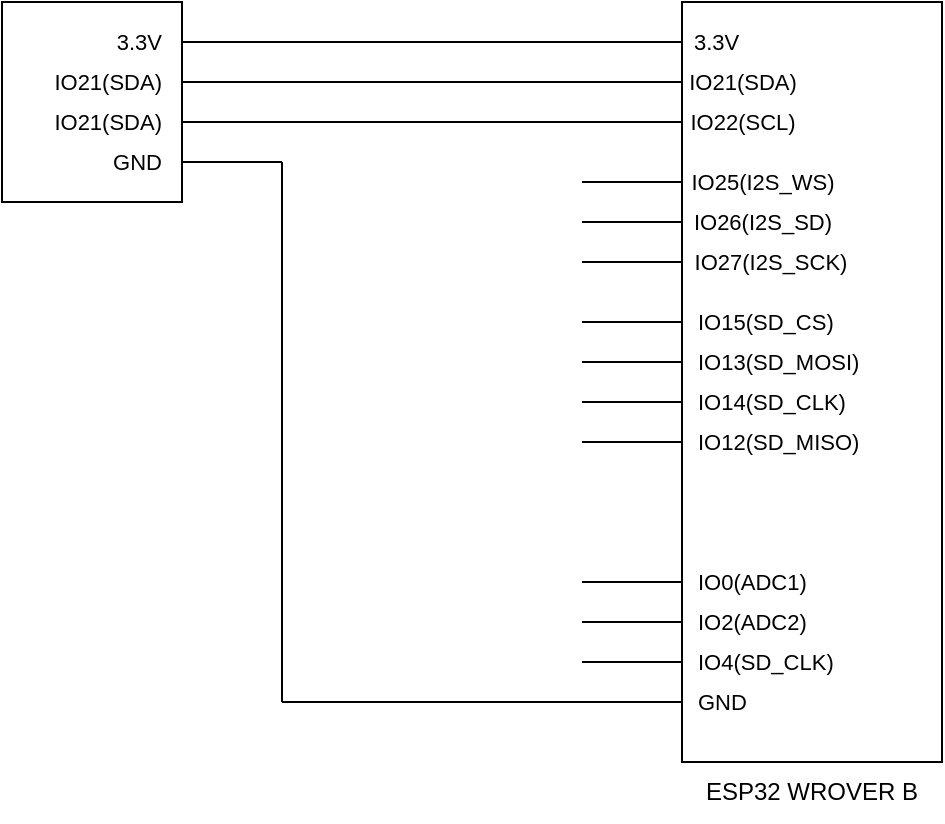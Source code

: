<mxfile version="26.0.16">
  <diagram name="Страница — 1" id="R1PNzt06GPcBgG97Ss6i">
    <mxGraphModel dx="875" dy="533" grid="1" gridSize="10" guides="1" tooltips="1" connect="1" arrows="1" fold="1" page="1" pageScale="1" pageWidth="827" pageHeight="1169" math="0" shadow="0">
      <root>
        <mxCell id="0" />
        <mxCell id="1" parent="0" />
        <mxCell id="N8a33hzFeptmH6NpnaTR-1" value="" style="rounded=0;whiteSpace=wrap;html=1;" vertex="1" parent="1">
          <mxGeometry x="520" y="110" width="130" height="380" as="geometry" />
        </mxCell>
        <mxCell id="N8a33hzFeptmH6NpnaTR-2" value="" style="endArrow=none;html=1;rounded=0;" edge="1" parent="1">
          <mxGeometry width="50" height="50" relative="1" as="geometry">
            <mxPoint x="470" y="150" as="sourcePoint" />
            <mxPoint x="520" y="150" as="targetPoint" />
          </mxGeometry>
        </mxCell>
        <mxCell id="N8a33hzFeptmH6NpnaTR-3" value="IO21(SDA)" style="edgeLabel;html=1;align=center;verticalAlign=middle;resizable=0;points=[];" vertex="1" connectable="0" parent="N8a33hzFeptmH6NpnaTR-2">
          <mxGeometry x="0.472" y="-4" relative="1" as="geometry">
            <mxPoint x="43" y="-4" as="offset" />
          </mxGeometry>
        </mxCell>
        <mxCell id="N8a33hzFeptmH6NpnaTR-4" value="" style="endArrow=none;html=1;rounded=0;" edge="1" parent="1">
          <mxGeometry width="50" height="50" relative="1" as="geometry">
            <mxPoint x="470" y="170" as="sourcePoint" />
            <mxPoint x="520" y="170" as="targetPoint" />
          </mxGeometry>
        </mxCell>
        <mxCell id="N8a33hzFeptmH6NpnaTR-5" value="IO22(SCL)" style="edgeLabel;html=1;align=center;verticalAlign=middle;resizable=0;points=[];" vertex="1" connectable="0" parent="N8a33hzFeptmH6NpnaTR-4">
          <mxGeometry x="0.472" y="-4" relative="1" as="geometry">
            <mxPoint x="43" y="-4" as="offset" />
          </mxGeometry>
        </mxCell>
        <mxCell id="N8a33hzFeptmH6NpnaTR-6" value="" style="endArrow=none;html=1;rounded=0;" edge="1" parent="1">
          <mxGeometry width="50" height="50" relative="1" as="geometry">
            <mxPoint x="470" y="200" as="sourcePoint" />
            <mxPoint x="520" y="200" as="targetPoint" />
          </mxGeometry>
        </mxCell>
        <mxCell id="N8a33hzFeptmH6NpnaTR-7" value="IO25(I2S_WS)" style="edgeLabel;html=1;align=center;verticalAlign=middle;resizable=0;points=[];" vertex="1" connectable="0" parent="N8a33hzFeptmH6NpnaTR-6">
          <mxGeometry x="0.472" y="-4" relative="1" as="geometry">
            <mxPoint x="53" y="-4" as="offset" />
          </mxGeometry>
        </mxCell>
        <mxCell id="N8a33hzFeptmH6NpnaTR-14" value="" style="endArrow=none;html=1;rounded=0;" edge="1" parent="1">
          <mxGeometry width="50" height="50" relative="1" as="geometry">
            <mxPoint x="470" y="220" as="sourcePoint" />
            <mxPoint x="520" y="220" as="targetPoint" />
          </mxGeometry>
        </mxCell>
        <mxCell id="N8a33hzFeptmH6NpnaTR-15" value="IO26(I2S_SD)" style="edgeLabel;html=1;align=center;verticalAlign=middle;resizable=0;points=[];" vertex="1" connectable="0" parent="N8a33hzFeptmH6NpnaTR-14">
          <mxGeometry x="0.472" y="-4" relative="1" as="geometry">
            <mxPoint x="53" y="-4" as="offset" />
          </mxGeometry>
        </mxCell>
        <mxCell id="N8a33hzFeptmH6NpnaTR-16" value="" style="endArrow=none;html=1;rounded=0;" edge="1" parent="1">
          <mxGeometry width="50" height="50" relative="1" as="geometry">
            <mxPoint x="470" y="240" as="sourcePoint" />
            <mxPoint x="520" y="240" as="targetPoint" />
          </mxGeometry>
        </mxCell>
        <mxCell id="N8a33hzFeptmH6NpnaTR-17" value="IO27(I2S_SCK)" style="edgeLabel;html=1;align=center;verticalAlign=middle;resizable=0;points=[];" vertex="1" connectable="0" parent="N8a33hzFeptmH6NpnaTR-16">
          <mxGeometry x="0.472" y="-4" relative="1" as="geometry">
            <mxPoint x="57" y="-4" as="offset" />
          </mxGeometry>
        </mxCell>
        <mxCell id="N8a33hzFeptmH6NpnaTR-25" value="" style="endArrow=none;html=1;rounded=0;" edge="1" parent="1">
          <mxGeometry width="50" height="50" relative="1" as="geometry">
            <mxPoint x="470" y="270" as="sourcePoint" />
            <mxPoint x="520" y="270" as="targetPoint" />
          </mxGeometry>
        </mxCell>
        <mxCell id="N8a33hzFeptmH6NpnaTR-26" value="IO15(SD_CS)" style="edgeLabel;html=1;align=left;verticalAlign=middle;resizable=0;points=[];" vertex="1" connectable="0" parent="N8a33hzFeptmH6NpnaTR-25">
          <mxGeometry x="0.472" y="-4" relative="1" as="geometry">
            <mxPoint x="19" y="-4" as="offset" />
          </mxGeometry>
        </mxCell>
        <mxCell id="N8a33hzFeptmH6NpnaTR-31" value="" style="endArrow=none;html=1;rounded=0;" edge="1" parent="1">
          <mxGeometry width="50" height="50" relative="1" as="geometry">
            <mxPoint x="470" y="290" as="sourcePoint" />
            <mxPoint x="520" y="290" as="targetPoint" />
          </mxGeometry>
        </mxCell>
        <mxCell id="N8a33hzFeptmH6NpnaTR-32" value="IO13(SD_MOSI)" style="edgeLabel;html=1;align=left;verticalAlign=middle;resizable=0;points=[];" vertex="1" connectable="0" parent="N8a33hzFeptmH6NpnaTR-31">
          <mxGeometry x="0.472" y="-4" relative="1" as="geometry">
            <mxPoint x="19" y="-4" as="offset" />
          </mxGeometry>
        </mxCell>
        <mxCell id="N8a33hzFeptmH6NpnaTR-33" value="" style="endArrow=none;html=1;rounded=0;" edge="1" parent="1">
          <mxGeometry width="50" height="50" relative="1" as="geometry">
            <mxPoint x="470" y="310" as="sourcePoint" />
            <mxPoint x="520" y="310" as="targetPoint" />
          </mxGeometry>
        </mxCell>
        <mxCell id="N8a33hzFeptmH6NpnaTR-34" value="IO14(SD_CLK)" style="edgeLabel;html=1;align=left;verticalAlign=middle;resizable=0;points=[];" vertex="1" connectable="0" parent="N8a33hzFeptmH6NpnaTR-33">
          <mxGeometry x="0.472" y="-4" relative="1" as="geometry">
            <mxPoint x="19" y="-4" as="offset" />
          </mxGeometry>
        </mxCell>
        <mxCell id="N8a33hzFeptmH6NpnaTR-35" value="" style="endArrow=none;html=1;rounded=0;" edge="1" parent="1">
          <mxGeometry width="50" height="50" relative="1" as="geometry">
            <mxPoint x="470" y="330" as="sourcePoint" />
            <mxPoint x="520" y="330" as="targetPoint" />
          </mxGeometry>
        </mxCell>
        <mxCell id="N8a33hzFeptmH6NpnaTR-36" value="IO12(SD_MISO)" style="edgeLabel;html=1;align=left;verticalAlign=middle;resizable=0;points=[];" vertex="1" connectable="0" parent="N8a33hzFeptmH6NpnaTR-35">
          <mxGeometry x="0.472" y="-4" relative="1" as="geometry">
            <mxPoint x="19" y="-4" as="offset" />
          </mxGeometry>
        </mxCell>
        <mxCell id="N8a33hzFeptmH6NpnaTR-37" value="" style="endArrow=none;html=1;rounded=0;" edge="1" parent="1">
          <mxGeometry width="50" height="50" relative="1" as="geometry">
            <mxPoint x="470" y="400" as="sourcePoint" />
            <mxPoint x="520" y="400" as="targetPoint" />
          </mxGeometry>
        </mxCell>
        <mxCell id="N8a33hzFeptmH6NpnaTR-38" value="IO0(ADC1)" style="edgeLabel;html=1;align=left;verticalAlign=middle;resizable=0;points=[];" vertex="1" connectable="0" parent="N8a33hzFeptmH6NpnaTR-37">
          <mxGeometry x="0.472" y="-4" relative="1" as="geometry">
            <mxPoint x="19" y="-4" as="offset" />
          </mxGeometry>
        </mxCell>
        <mxCell id="N8a33hzFeptmH6NpnaTR-39" value="" style="endArrow=none;html=1;rounded=0;" edge="1" parent="1">
          <mxGeometry width="50" height="50" relative="1" as="geometry">
            <mxPoint x="470" y="420" as="sourcePoint" />
            <mxPoint x="520" y="420" as="targetPoint" />
          </mxGeometry>
        </mxCell>
        <mxCell id="N8a33hzFeptmH6NpnaTR-40" value="IO2(ADC2)" style="edgeLabel;html=1;align=left;verticalAlign=middle;resizable=0;points=[];" vertex="1" connectable="0" parent="N8a33hzFeptmH6NpnaTR-39">
          <mxGeometry x="0.472" y="-4" relative="1" as="geometry">
            <mxPoint x="19" y="-4" as="offset" />
          </mxGeometry>
        </mxCell>
        <mxCell id="N8a33hzFeptmH6NpnaTR-41" value="" style="endArrow=none;html=1;rounded=0;" edge="1" parent="1">
          <mxGeometry width="50" height="50" relative="1" as="geometry">
            <mxPoint x="470" y="440" as="sourcePoint" />
            <mxPoint x="520" y="440" as="targetPoint" />
          </mxGeometry>
        </mxCell>
        <mxCell id="N8a33hzFeptmH6NpnaTR-42" value="IO4(SD_CLK)" style="edgeLabel;html=1;align=left;verticalAlign=middle;resizable=0;points=[];" vertex="1" connectable="0" parent="N8a33hzFeptmH6NpnaTR-41">
          <mxGeometry x="0.472" y="-4" relative="1" as="geometry">
            <mxPoint x="19" y="-4" as="offset" />
          </mxGeometry>
        </mxCell>
        <mxCell id="N8a33hzFeptmH6NpnaTR-43" value="" style="rounded=0;whiteSpace=wrap;html=1;" vertex="1" parent="1">
          <mxGeometry x="180" y="110" width="90" height="100" as="geometry" />
        </mxCell>
        <mxCell id="N8a33hzFeptmH6NpnaTR-44" value="ESP32 WROVER B" style="text;html=1;align=center;verticalAlign=middle;whiteSpace=wrap;rounded=0;" vertex="1" parent="1">
          <mxGeometry x="520" y="490" width="130" height="30" as="geometry" />
        </mxCell>
        <mxCell id="N8a33hzFeptmH6NpnaTR-45" value="" style="endArrow=none;html=1;rounded=0;" edge="1" parent="1">
          <mxGeometry width="50" height="50" relative="1" as="geometry">
            <mxPoint x="270" y="150" as="sourcePoint" />
            <mxPoint x="320" y="150" as="targetPoint" />
          </mxGeometry>
        </mxCell>
        <mxCell id="N8a33hzFeptmH6NpnaTR-46" value="IO21(SDA)" style="edgeLabel;html=1;align=right;verticalAlign=middle;resizable=0;points=[];" vertex="1" connectable="0" parent="N8a33hzFeptmH6NpnaTR-45">
          <mxGeometry x="0.472" y="-4" relative="1" as="geometry">
            <mxPoint x="-47" y="-4" as="offset" />
          </mxGeometry>
        </mxCell>
        <mxCell id="N8a33hzFeptmH6NpnaTR-47" value="" style="endArrow=none;html=1;rounded=0;" edge="1" parent="1">
          <mxGeometry width="50" height="50" relative="1" as="geometry">
            <mxPoint x="270" y="170" as="sourcePoint" />
            <mxPoint x="320" y="170" as="targetPoint" />
          </mxGeometry>
        </mxCell>
        <mxCell id="N8a33hzFeptmH6NpnaTR-48" value="IO21(SDA)" style="edgeLabel;html=1;align=right;verticalAlign=middle;resizable=0;points=[];" vertex="1" connectable="0" parent="N8a33hzFeptmH6NpnaTR-47">
          <mxGeometry x="0.472" y="-4" relative="1" as="geometry">
            <mxPoint x="-47" y="-4" as="offset" />
          </mxGeometry>
        </mxCell>
        <mxCell id="N8a33hzFeptmH6NpnaTR-49" value="" style="endArrow=none;html=1;rounded=0;" edge="1" parent="1">
          <mxGeometry width="50" height="50" relative="1" as="geometry">
            <mxPoint x="270" y="130" as="sourcePoint" />
            <mxPoint x="320" y="130" as="targetPoint" />
          </mxGeometry>
        </mxCell>
        <mxCell id="N8a33hzFeptmH6NpnaTR-50" value="3.3V" style="edgeLabel;html=1;align=right;verticalAlign=middle;resizable=0;points=[];" vertex="1" connectable="0" parent="N8a33hzFeptmH6NpnaTR-49">
          <mxGeometry x="0.472" y="-4" relative="1" as="geometry">
            <mxPoint x="-47" y="-4" as="offset" />
          </mxGeometry>
        </mxCell>
        <mxCell id="N8a33hzFeptmH6NpnaTR-52" value="" style="endArrow=none;html=1;rounded=0;" edge="1" parent="1">
          <mxGeometry width="50" height="50" relative="1" as="geometry">
            <mxPoint x="270" y="190" as="sourcePoint" />
            <mxPoint x="320" y="190" as="targetPoint" />
          </mxGeometry>
        </mxCell>
        <mxCell id="N8a33hzFeptmH6NpnaTR-53" value="GND" style="edgeLabel;html=1;align=right;verticalAlign=middle;resizable=0;points=[];" vertex="1" connectable="0" parent="N8a33hzFeptmH6NpnaTR-52">
          <mxGeometry x="0.472" y="-4" relative="1" as="geometry">
            <mxPoint x="-47" y="-4" as="offset" />
          </mxGeometry>
        </mxCell>
        <mxCell id="N8a33hzFeptmH6NpnaTR-54" value="" style="endArrow=none;html=1;rounded=0;" edge="1" parent="1">
          <mxGeometry width="50" height="50" relative="1" as="geometry">
            <mxPoint x="320" y="150" as="sourcePoint" />
            <mxPoint x="470" y="150" as="targetPoint" />
          </mxGeometry>
        </mxCell>
        <mxCell id="N8a33hzFeptmH6NpnaTR-55" value="" style="endArrow=none;html=1;rounded=0;" edge="1" parent="1">
          <mxGeometry width="50" height="50" relative="1" as="geometry">
            <mxPoint x="320" y="170" as="sourcePoint" />
            <mxPoint x="470" y="170" as="targetPoint" />
          </mxGeometry>
        </mxCell>
        <mxCell id="N8a33hzFeptmH6NpnaTR-56" value="" style="endArrow=none;html=1;rounded=0;" edge="1" parent="1">
          <mxGeometry width="50" height="50" relative="1" as="geometry">
            <mxPoint x="470" y="130" as="sourcePoint" />
            <mxPoint x="520" y="130" as="targetPoint" />
          </mxGeometry>
        </mxCell>
        <mxCell id="N8a33hzFeptmH6NpnaTR-57" value="3.3V" style="edgeLabel;html=1;align=left;verticalAlign=middle;resizable=0;points=[];" vertex="1" connectable="0" parent="N8a33hzFeptmH6NpnaTR-56">
          <mxGeometry x="0.472" y="-4" relative="1" as="geometry">
            <mxPoint x="17" y="-4" as="offset" />
          </mxGeometry>
        </mxCell>
        <mxCell id="N8a33hzFeptmH6NpnaTR-58" value="" style="endArrow=none;html=1;rounded=0;" edge="1" parent="1">
          <mxGeometry width="50" height="50" relative="1" as="geometry">
            <mxPoint x="320" y="130" as="sourcePoint" />
            <mxPoint x="470" y="130" as="targetPoint" />
          </mxGeometry>
        </mxCell>
        <mxCell id="N8a33hzFeptmH6NpnaTR-59" value="" style="endArrow=none;html=1;rounded=0;" edge="1" parent="1">
          <mxGeometry width="50" height="50" relative="1" as="geometry">
            <mxPoint x="470" y="460" as="sourcePoint" />
            <mxPoint x="520" y="460" as="targetPoint" />
          </mxGeometry>
        </mxCell>
        <mxCell id="N8a33hzFeptmH6NpnaTR-60" value="GND" style="edgeLabel;html=1;align=left;verticalAlign=middle;resizable=0;points=[];" vertex="1" connectable="0" parent="N8a33hzFeptmH6NpnaTR-59">
          <mxGeometry x="0.472" y="-4" relative="1" as="geometry">
            <mxPoint x="19" y="-4" as="offset" />
          </mxGeometry>
        </mxCell>
        <mxCell id="N8a33hzFeptmH6NpnaTR-61" value="" style="endArrow=none;html=1;rounded=0;" edge="1" parent="1">
          <mxGeometry width="50" height="50" relative="1" as="geometry">
            <mxPoint x="320" y="190" as="sourcePoint" />
            <mxPoint x="320" y="460" as="targetPoint" />
          </mxGeometry>
        </mxCell>
        <mxCell id="N8a33hzFeptmH6NpnaTR-62" value="" style="endArrow=none;html=1;rounded=0;" edge="1" parent="1">
          <mxGeometry width="50" height="50" relative="1" as="geometry">
            <mxPoint x="320" y="460" as="sourcePoint" />
            <mxPoint x="470" y="460" as="targetPoint" />
          </mxGeometry>
        </mxCell>
      </root>
    </mxGraphModel>
  </diagram>
</mxfile>
